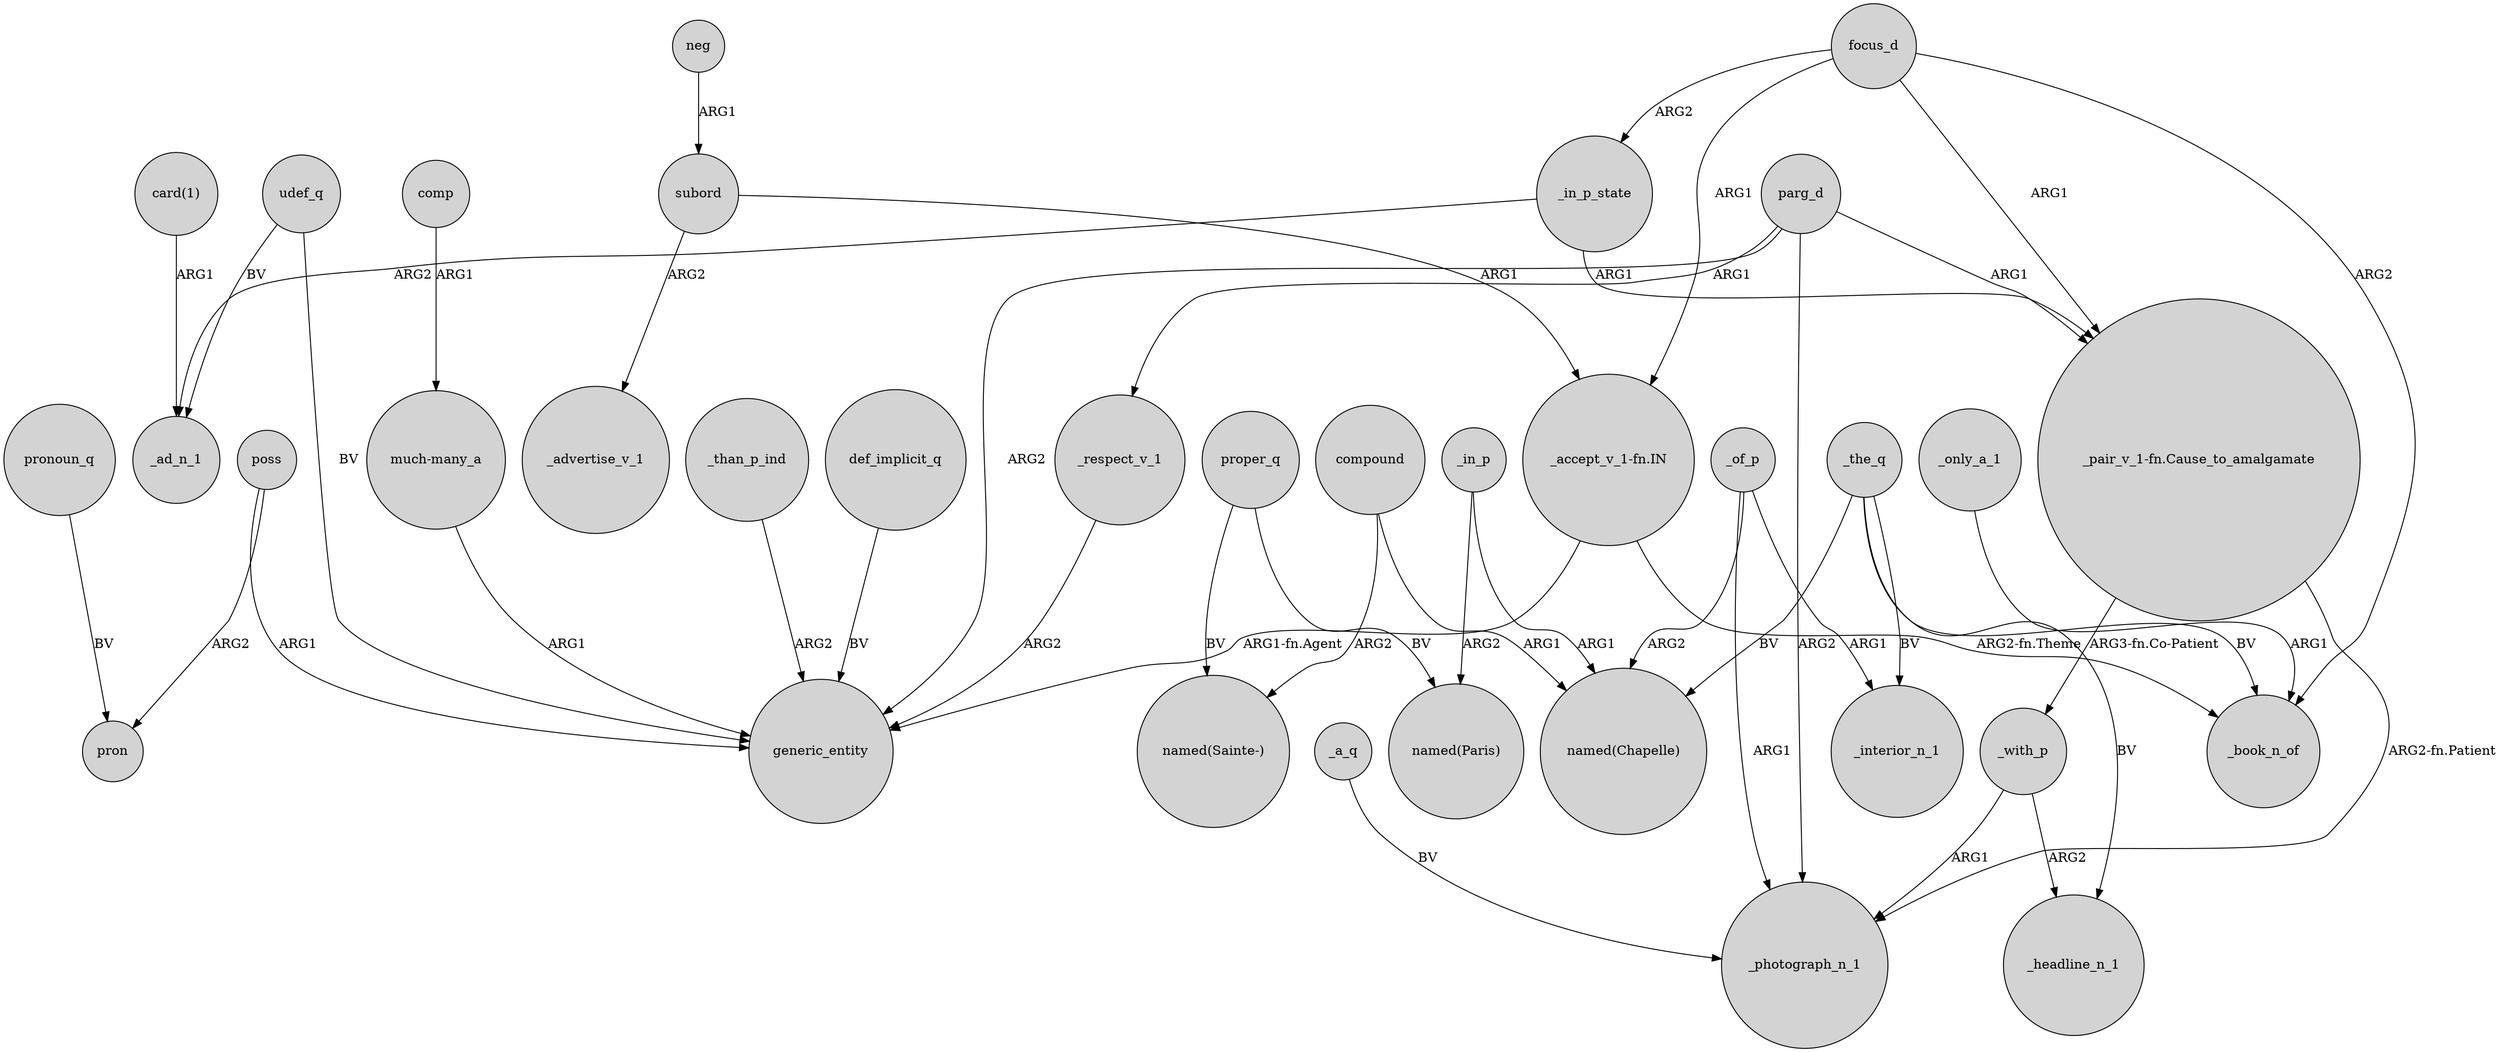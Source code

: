 digraph {
	node [shape=circle style=filled]
	_in_p_state -> _ad_n_1 [label=ARG2]
	poss -> generic_entity [label=ARG1]
	parg_d -> _respect_v_1 [label=ARG1]
	udef_q -> generic_entity [label=BV]
	compound -> "named(Chapelle)" [label=ARG1]
	poss -> pron [label=ARG2]
	subord -> _advertise_v_1 [label=ARG2]
	compound -> "named(Sainte-)" [label=ARG2]
	proper_q -> "named(Sainte-)" [label=BV]
	"much-many_a" -> generic_entity [label=ARG1]
	_of_p -> "named(Chapelle)" [label=ARG2]
	parg_d -> generic_entity [label=ARG2]
	parg_d -> _photograph_n_1 [label=ARG2]
	_than_p_ind -> generic_entity [label=ARG2]
	focus_d -> _in_p_state [label=ARG2]
	focus_d -> _book_n_of [label=ARG2]
	"_accept_v_1-fn.IN" -> generic_entity [label="ARG1-fn.Agent"]
	_the_q -> _headline_n_1 [label=BV]
	_only_a_1 -> _book_n_of [label=ARG1]
	_in_p_state -> "_pair_v_1-fn.Cause_to_amalgamate" [label=ARG1]
	_of_p -> _photograph_n_1 [label=ARG1]
	_the_q -> _book_n_of [label=BV]
	parg_d -> "_pair_v_1-fn.Cause_to_amalgamate" [label=ARG1]
	_respect_v_1 -> generic_entity [label=ARG2]
	_of_p -> _interior_n_1 [label=ARG1]
	pronoun_q -> pron [label=BV]
	focus_d -> "_pair_v_1-fn.Cause_to_amalgamate" [label=ARG1]
	comp -> "much-many_a" [label=ARG1]
	def_implicit_q -> generic_entity [label=BV]
	"card(1)" -> _ad_n_1 [label=ARG1]
	subord -> "_accept_v_1-fn.IN" [label=ARG1]
	udef_q -> _ad_n_1 [label=BV]
	proper_q -> "named(Paris)" [label=BV]
	"_pair_v_1-fn.Cause_to_amalgamate" -> _with_p [label="ARG3-fn.Co-Patient"]
	_the_q -> _interior_n_1 [label=BV]
	_with_p -> _headline_n_1 [label=ARG2]
	_in_p -> "named(Chapelle)" [label=ARG1]
	_in_p -> "named(Paris)" [label=ARG2]
	"_accept_v_1-fn.IN" -> _book_n_of [label="ARG2-fn.Theme"]
	"_pair_v_1-fn.Cause_to_amalgamate" -> _photograph_n_1 [label="ARG2-fn.Patient"]
	_a_q -> _photograph_n_1 [label=BV]
	_with_p -> _photograph_n_1 [label=ARG1]
	neg -> subord [label=ARG1]
	_the_q -> "named(Chapelle)" [label=BV]
	focus_d -> "_accept_v_1-fn.IN" [label=ARG1]
}
